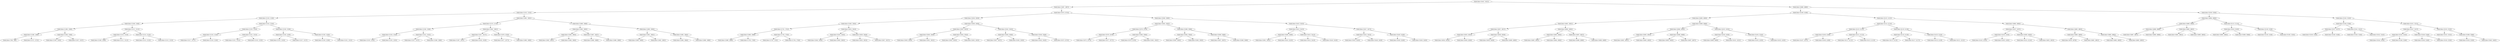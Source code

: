 digraph G{
772064538 [label="Node{data=[3431, 3431]}"]
772064538 -> 362999232
362999232 [label="Node{data=[1697, 1697]}"]
362999232 -> 1050798532
1050798532 [label="Node{data=[1532, 1532]}"]
1050798532 -> 1200861995
1200861995 [label="Node{data=[1516, 1516]}"]
1200861995 -> 1337426646
1337426646 [label="Node{data=[1508, 1508]}"]
1337426646 -> 1308207629
1308207629 [label="Node{data=[1380, 1380]}"]
1308207629 -> 2082969023
2082969023 [label="Node{data=[1268, 1268]}"]
2082969023 -> 653749243
653749243 [label="Node{data=[789, 789]}"]
2082969023 -> 1436941505
1436941505 [label="Node{data=[1372, 1372]}"]
1308207629 -> 1426886074
1426886074 [label="Node{data=[1506, 1506]}"]
1426886074 -> 356937929
356937929 [label="Node{data=[1505, 1505]}"]
1426886074 -> 141781289
141781289 [label="Node{data=[1507, 1507]}"]
1337426646 -> 1925893906
1925893906 [label="Node{data=[1512, 1512]}"]
1925893906 -> 1125842348
1125842348 [label="Node{data=[1510, 1510]}"]
1125842348 -> 1711021374
1711021374 [label="Node{data=[1509, 1509]}"]
1125842348 -> 1993677449
1993677449 [label="Node{data=[1511, 1511]}"]
1925893906 -> 1380182302
1380182302 [label="Node{data=[1514, 1514]}"]
1380182302 -> 1184930151
1184930151 [label="Node{data=[1513, 1513]}"]
1380182302 -> 1135638880
1135638880 [label="Node{data=[1515, 1515]}"]
1200861995 -> 502215373
502215373 [label="Node{data=[1524, 1524]}"]
502215373 -> 1344877431
1344877431 [label="Node{data=[1520, 1520]}"]
1344877431 -> 310440884
310440884 [label="Node{data=[1518, 1518]}"]
310440884 -> 1388045309
1388045309 [label="Node{data=[1517, 1517]}"]
310440884 -> 908515901
908515901 [label="Node{data=[1519, 1519]}"]
1344877431 -> 797828357
797828357 [label="Node{data=[1522, 1522]}"]
797828357 -> 973450771
973450771 [label="Node{data=[1521, 1521]}"]
797828357 -> 934024869
934024869 [label="Node{data=[1523, 1523]}"]
502215373 -> 928761183
928761183 [label="Node{data=[1528, 1528]}"]
928761183 -> 2008988540
2008988540 [label="Node{data=[1526, 1526]}"]
2008988540 -> 1616701102
1616701102 [label="Node{data=[1525, 1525]}"]
2008988540 -> 932367678
932367678 [label="Node{data=[1527, 1527]}"]
928761183 -> 1586141102
1586141102 [label="Node{data=[1530, 1530]}"]
1586141102 -> 1559081560
1559081560 [label="Node{data=[1529, 1529]}"]
1586141102 -> 1526945533
1526945533 [label="Node{data=[1531, 1531]}"]
1050798532 -> 2061081502
2061081502 [label="Node{data=[1681, 1681]}"]
2061081502 -> 1885619340
1885619340 [label="Node{data=[1574, 1574]}"]
1885619340 -> 1101682602
1101682602 [label="Node{data=[1536, 1536]}"]
1101682602 -> 6247900
6247900 [label="Node{data=[1534, 1534]}"]
6247900 -> 921451298
921451298 [label="Node{data=[1533, 1533]}"]
6247900 -> 1685997911
1685997911 [label="Node{data=[1535, 1535]}"]
1101682602 -> 2004505973
2004505973 [label="Node{data=[1552, 1552]}"]
2004505973 -> 225517555
225517555 [label="Node{data=[1537, 1537]}"]
2004505973 -> 1519587412
1519587412 [label="Node{data=[1569, 1569]}"]
1885619340 -> 1278336672
1278336672 [label="Node{data=[1661, 1661]}"]
1278336672 -> 1766189998
1766189998 [label="Node{data=[1617, 1617]}"]
1766189998 -> 1825501170
1825501170 [label="Node{data=[1587, 1587]}"]
1766189998 -> 773669775
773669775 [label="Node{data=[1618, 1618]}"]
1278336672 -> 1822116914
1822116914 [label="Node{data=[1679, 1679]}"]
1822116914 -> 717607572
717607572 [label="Node{data=[1677, 1677]}"]
1822116914 -> 829360449
829360449 [label="Node{data=[1680, 1680]}"]
2061081502 -> 1965696472
1965696472 [label="Node{data=[1689, 1689]}"]
1965696472 -> 1139154323
1139154323 [label="Node{data=[1685, 1685]}"]
1139154323 -> 1194534409
1194534409 [label="Node{data=[1683, 1683]}"]
1194534409 -> 249498287
249498287 [label="Node{data=[1682, 1682]}"]
1194534409 -> 713030217
713030217 [label="Node{data=[1684, 1684]}"]
1139154323 -> 1501982736
1501982736 [label="Node{data=[1687, 1687]}"]
1501982736 -> 123405895
123405895 [label="Node{data=[1686, 1686]}"]
1501982736 -> 1906835057
1906835057 [label="Node{data=[1688, 1688]}"]
1965696472 -> 618655678
618655678 [label="Node{data=[1693, 1693]}"]
618655678 -> 1311968709
1311968709 [label="Node{data=[1691, 1691]}"]
1311968709 -> 293950330
293950330 [label="Node{data=[1690, 1690]}"]
1311968709 -> 1604281165
1604281165 [label="Node{data=[1692, 1692]}"]
618655678 -> 73843999
73843999 [label="Node{data=[1695, 1695]}"]
73843999 -> 1391308147
1391308147 [label="Node{data=[1694, 1694]}"]
73843999 -> 1766341335
1766341335 [label="Node{data=[1696, 1696]}"]
362999232 -> 1307158968
1307158968 [label="Node{data=[3374, 3374]}"]
1307158968 -> 2132132647
2132132647 [label="Node{data=[2628, 2628]}"]
2132132647 -> 1085046659
1085046659 [label="Node{data=[2383, 2383]}"]
1085046659 -> 1754950595
1754950595 [label="Node{data=[1701, 1701]}"]
1754950595 -> 1757330177
1757330177 [label="Node{data=[1699, 1699]}"]
1757330177 -> 962806218
962806218 [label="Node{data=[1698, 1698]}"]
1757330177 -> 437281026
437281026 [label="Node{data=[1700, 1700]}"]
1754950595 -> 569361904
569361904 [label="Node{data=[1703, 1703]}"]
569361904 -> 1007944831
1007944831 [label="Node{data=[1702, 1702]}"]
569361904 -> 534413094
534413094 [label="Node{data=[1704, 1704]}"]
1085046659 -> 115017134
115017134 [label="Node{data=[2624, 2624]}"]
115017134 -> 1506054336
1506054336 [label="Node{data=[2433, 2433]}"]
1506054336 -> 1164923003
1164923003 [label="Node{data=[2404, 2404]}"]
1506054336 -> 151004351
151004351 [label="Node{data=[2605, 2605]}"]
115017134 -> 1470674500
1470674500 [label="Node{data=[2626, 2626]}"]
1470674500 -> 714571489
714571489 [label="Node{data=[2625, 2625]}"]
1470674500 -> 365170496
365170496 [label="Node{data=[2627, 2627]}"]
2132132647 -> 493483163
493483163 [label="Node{data=[2636, 2636]}"]
493483163 -> 266431460
266431460 [label="Node{data=[2632, 2632]}"]
266431460 -> 512785551
512785551 [label="Node{data=[2630, 2630]}"]
512785551 -> 723242514
723242514 [label="Node{data=[2629, 2629]}"]
512785551 -> 2030316230
2030316230 [label="Node{data=[2631, 2631]}"]
266431460 -> 2109653065
2109653065 [label="Node{data=[2634, 2634]}"]
2109653065 -> 1616359285
1616359285 [label="Node{data=[2633, 2633]}"]
2109653065 -> 365532723
365532723 [label="Node{data=[2635, 2635]}"]
493483163 -> 1296288854
1296288854 [label="Node{data=[3342, 3342]}"]
1296288854 -> 1190457663
1190457663 [label="Node{data=[2638, 2638]}"]
1190457663 -> 453366419
453366419 [label="Node{data=[2637, 2637]}"]
1190457663 -> 1118091214
1118091214 [label="Node{data=[3283, 3283]}"]
1296288854 -> 299295408
299295408 [label="Node{data=[3349, 3349]}"]
299295408 -> 1883935932
1883935932 [label="Node{data=[3343, 3343]}"]
299295408 -> 1164857708
1164857708 [label="Node{data=[3373, 3373]}"]
1307158968 -> 571704520
571704520 [label="Node{data=[3390, 3390]}"]
571704520 -> 74850648
74850648 [label="Node{data=[3382, 3382]}"]
74850648 -> 540912158
540912158 [label="Node{data=[3378, 3378]}"]
540912158 -> 401570372
401570372 [label="Node{data=[3376, 3376]}"]
401570372 -> 694454709
694454709 [label="Node{data=[3375, 3375]}"]
401570372 -> 472711456
472711456 [label="Node{data=[3377, 3377]}"]
540912158 -> 1368204769
1368204769 [label="Node{data=[3380, 3380]}"]
1368204769 -> 1037846734
1037846734 [label="Node{data=[3379, 3379]}"]
1368204769 -> 813189089
813189089 [label="Node{data=[3381, 3381]}"]
74850648 -> 1151890639
1151890639 [label="Node{data=[3386, 3386]}"]
1151890639 -> 2083713942
2083713942 [label="Node{data=[3384, 3384]}"]
2083713942 -> 595025638
595025638 [label="Node{data=[3383, 3383]}"]
2083713942 -> 1363296806
1363296806 [label="Node{data=[3385, 3385]}"]
1151890639 -> 1447779021
1447779021 [label="Node{data=[3388, 3388]}"]
1447779021 -> 1024372177
1024372177 [label="Node{data=[3387, 3387]}"]
1447779021 -> 613893368
613893368 [label="Node{data=[3389, 3389]}"]
571704520 -> 1728536894
1728536894 [label="Node{data=[3423, 3423]}"]
1728536894 -> 1796657697
1796657697 [label="Node{data=[3413, 3413]}"]
1796657697 -> 591305399
591305399 [label="Node{data=[3409, 3409]}"]
591305399 -> 1024502444
1024502444 [label="Node{data=[3391, 3391]}"]
591305399 -> 1640112801
1640112801 [label="Node{data=[3410, 3410]}"]
1796657697 -> 1016623970
1016623970 [label="Node{data=[3415, 3415]}"]
1016623970 -> 1805954404
1805954404 [label="Node{data=[3414, 3414]}"]
1016623970 -> 1406742390
1406742390 [label="Node{data=[3416, 3416]}"]
1728536894 -> 595515526
595515526 [label="Node{data=[3427, 3427]}"]
595515526 -> 1543683304
1543683304 [label="Node{data=[3425, 3425]}"]
1543683304 -> 310637953
310637953 [label="Node{data=[3424, 3424]}"]
1543683304 -> 146524728
146524728 [label="Node{data=[3426, 3426]}"]
595515526 -> 1574209857
1574209857 [label="Node{data=[3429, 3429]}"]
1574209857 -> 343448559
343448559 [label="Node{data=[3428, 3428]}"]
1574209857 -> 425347868
425347868 [label="Node{data=[3430, 3430]}"]
772064538 -> 1340516357
1340516357 [label="Node{data=[4986, 4986]}"]
1340516357 -> 914472505
914472505 [label="Node{data=[4106, 4106]}"]
914472505 -> 1727458533
1727458533 [label="Node{data=[4090, 4090]}"]
1727458533 -> 759122316
759122316 [label="Node{data=[4061, 4061]}"]
759122316 -> 1474525870
1474525870 [label="Node{data=[4057, 4057]}"]
1474525870 -> 1814586909
1814586909 [label="Node{data=[4055, 4055]}"]
1814586909 -> 1030241977
1030241977 [label="Node{data=[4054, 4054]}"]
1814586909 -> 1783395249
1783395249 [label="Node{data=[4056, 4056]}"]
1474525870 -> 649482844
649482844 [label="Node{data=[4059, 4059]}"]
649482844 -> 159498265
159498265 [label="Node{data=[4058, 4058]}"]
649482844 -> 1977657958
1977657958 [label="Node{data=[4060, 4060]}"]
759122316 -> 2092474000
2092474000 [label="Node{data=[4065, 4065]}"]
2092474000 -> 1745356777
1745356777 [label="Node{data=[4063, 4063]}"]
1745356777 -> 1871614969
1871614969 [label="Node{data=[4062, 4062]}"]
1745356777 -> 533571572
533571572 [label="Node{data=[4064, 4064]}"]
2092474000 -> 658110083
658110083 [label="Node{data=[4067, 4067]}"]
658110083 -> 262576834
262576834 [label="Node{data=[4066, 4066]}"]
658110083 -> 338481556
338481556 [label="Node{data=[4089, 4089]}"]
1727458533 -> 1722562274
1722562274 [label="Node{data=[4098, 4098]}"]
1722562274 -> 239683930
239683930 [label="Node{data=[4094, 4094]}"]
239683930 -> 889365211
889365211 [label="Node{data=[4092, 4092]}"]
889365211 -> 1196451230
1196451230 [label="Node{data=[4091, 4091]}"]
889365211 -> 1087131824
1087131824 [label="Node{data=[4093, 4093]}"]
239683930 -> 67883626
67883626 [label="Node{data=[4096, 4096]}"]
67883626 -> 616545354
616545354 [label="Node{data=[4095, 4095]}"]
67883626 -> 1611088342
1611088342 [label="Node{data=[4097, 4097]}"]
1722562274 -> 1122817206
1122817206 [label="Node{data=[4102, 4102]}"]
1122817206 -> 405722627
405722627 [label="Node{data=[4100, 4100]}"]
405722627 -> 1093301408
1093301408 [label="Node{data=[4099, 4099]}"]
405722627 -> 460952738
460952738 [label="Node{data=[4101, 4101]}"]
1122817206 -> 1066707487
1066707487 [label="Node{data=[4104, 4104]}"]
1066707487 -> 1373961504
1373961504 [label="Node{data=[4103, 4103]}"]
1066707487 -> 1140399304
1140399304 [label="Node{data=[4105, 4105]}"]
914472505 -> 343035025
343035025 [label="Node{data=[4122, 4122]}"]
343035025 -> 237819986
237819986 [label="Node{data=[4114, 4114]}"]
237819986 -> 2027370826
2027370826 [label="Node{data=[4110, 4110]}"]
2027370826 -> 1933800900
1933800900 [label="Node{data=[4108, 4108]}"]
1933800900 -> 1976809977
1976809977 [label="Node{data=[4107, 4107]}"]
1933800900 -> 500502873
500502873 [label="Node{data=[4109, 4109]}"]
2027370826 -> 1544124096
1544124096 [label="Node{data=[4112, 4112]}"]
1544124096 -> 873252304
873252304 [label="Node{data=[4111, 4111]}"]
1544124096 -> 1559805657
1559805657 [label="Node{data=[4113, 4113]}"]
237819986 -> 1771189190
1771189190 [label="Node{data=[4118, 4118]}"]
1771189190 -> 2117793602
2117793602 [label="Node{data=[4116, 4116]}"]
2117793602 -> 751476496
751476496 [label="Node{data=[4115, 4115]}"]
2117793602 -> 895349286
895349286 [label="Node{data=[4117, 4117]}"]
1771189190 -> 1302985544
1302985544 [label="Node{data=[4120, 4120]}"]
1302985544 -> 1686144344
1686144344 [label="Node{data=[4119, 4119]}"]
1302985544 -> 474653895
474653895 [label="Node{data=[4121, 4121]}"]
343035025 -> 1180481962
1180481962 [label="Node{data=[4964, 4964]}"]
1180481962 -> 1152219538
1152219538 [label="Node{data=[4197, 4197]}"]
1152219538 -> 610766362
610766362 [label="Node{data=[4150, 4150]}"]
610766362 -> 1841457869
1841457869 [label="Node{data=[4143, 4143]}"]
610766362 -> 1324359478
1324359478 [label="Node{data=[4185, 4185]}"]
1152219538 -> 1631489683
1631489683 [label="Node{data=[4930, 4930]}"]
1631489683 -> 2041695216
2041695216 [label="Node{data=[4214, 4214]}"]
1631489683 -> 123421193
123421193 [label="Node{data=[4932, 4932]}"]
1180481962 -> 1226634363
1226634363 [label="Node{data=[4982, 4982]}"]
1226634363 -> 1556328925
1556328925 [label="Node{data=[4980, 4980]}"]
1556328925 -> 727326718
727326718 [label="Node{data=[4976, 4976]}"]
1556328925 -> 1984715670
1984715670 [label="Node{data=[4981, 4981]}"]
1226634363 -> 1490929160
1490929160 [label="Node{data=[4984, 4984]}"]
1490929160 -> 433183127
433183127 [label="Node{data=[4983, 4983]}"]
1490929160 -> 1653575868
1653575868 [label="Node{data=[4985, 4985]}"]
1340516357 -> 1980495760
1980495760 [label="Node{data=[5200, 5200]}"]
1980495760 -> 1079018207
1079018207 [label="Node{data=[4994, 4994]}"]
1079018207 -> 1473967651
1473967651 [label="Node{data=[4990, 4990]}"]
1473967651 -> 1229886996
1229886996 [label="Node{data=[4988, 4988]}"]
1229886996 -> 1615880154
1615880154 [label="Node{data=[4987, 4987]}"]
1229886996 -> 617774965
617774965 [label="Node{data=[4989, 4989]}"]
1473967651 -> 616168994
616168994 [label="Node{data=[4992, 4992]}"]
616168994 -> 427438743
427438743 [label="Node{data=[4991, 4991]}"]
616168994 -> 2075529453
2075529453 [label="Node{data=[4993, 4993]}"]
1079018207 -> 1277747513
1277747513 [label="Node{data=[5115, 5115]}"]
1277747513 -> 663445104
663445104 [label="Node{data=[5018, 5018]}"]
663445104 -> 1873624732
1873624732 [label="Node{data=[4995, 4995]}"]
663445104 -> 609708796
609708796 [label="Node{data=[5089, 5089]}"]
1277747513 -> 805135974
805135974 [label="Node{data=[5158, 5158]}"]
805135974 -> 1392039223
1392039223 [label="Node{data=[5136, 5136]}"]
805135974 -> 1411860522
1411860522 [label="Node{data=[5165, 5165]}"]
1980495760 -> 1270401240
1270401240 [label="Node{data=[5243, 5243]}"]
1270401240 -> 254953887
254953887 [label="Node{data=[5239, 5239]}"]
254953887 -> 460809251
460809251 [label="Node{data=[5237, 5237]}"]
460809251 -> 1971259775
1971259775 [label="Node{data=[5236, 5236]}"]
460809251 -> 2022498560
2022498560 [label="Node{data=[5238, 5238]}"]
254953887 -> 1710174527
1710174527 [label="Node{data=[5241, 5241]}"]
1710174527 -> 1167656925
1167656925 [label="Node{data=[5240, 5240]}"]
1710174527 -> 1218501344
1218501344 [label="Node{data=[5242, 5242]}"]
1270401240 -> 1471915541
1471915541 [label="Node{data=[5251, 5251]}"]
1471915541 -> 1262551828
1262551828 [label="Node{data=[5247, 5247]}"]
1262551828 -> 1189827150
1189827150 [label="Node{data=[5245, 5245]}"]
1189827150 -> 139650985
139650985 [label="Node{data=[5244, 5244]}"]
1189827150 -> 39019448
39019448 [label="Node{data=[5246, 5246]}"]
1262551828 -> 1103726917
1103726917 [label="Node{data=[5249, 5249]}"]
1103726917 -> 1563220496
1563220496 [label="Node{data=[5248, 5248]}"]
1103726917 -> 1121714611
1121714611 [label="Node{data=[5250, 5250]}"]
1471915541 -> 1535894771
1535894771 [label="Node{data=[5253, 5253]}"]
1535894771 -> 1443220838
1443220838 [label="Node{data=[5252, 5252]}"]
1535894771 -> 1833066988
1833066988 [label="Node{data=[5399, 5399]}"]
1833066988 -> 1328624750
1328624750 [label="Node{data=[5326, 5326]}"]
1833066988 -> 1268378887
1268378887 [label="Node{data=[5492, 5492]}"]
}
